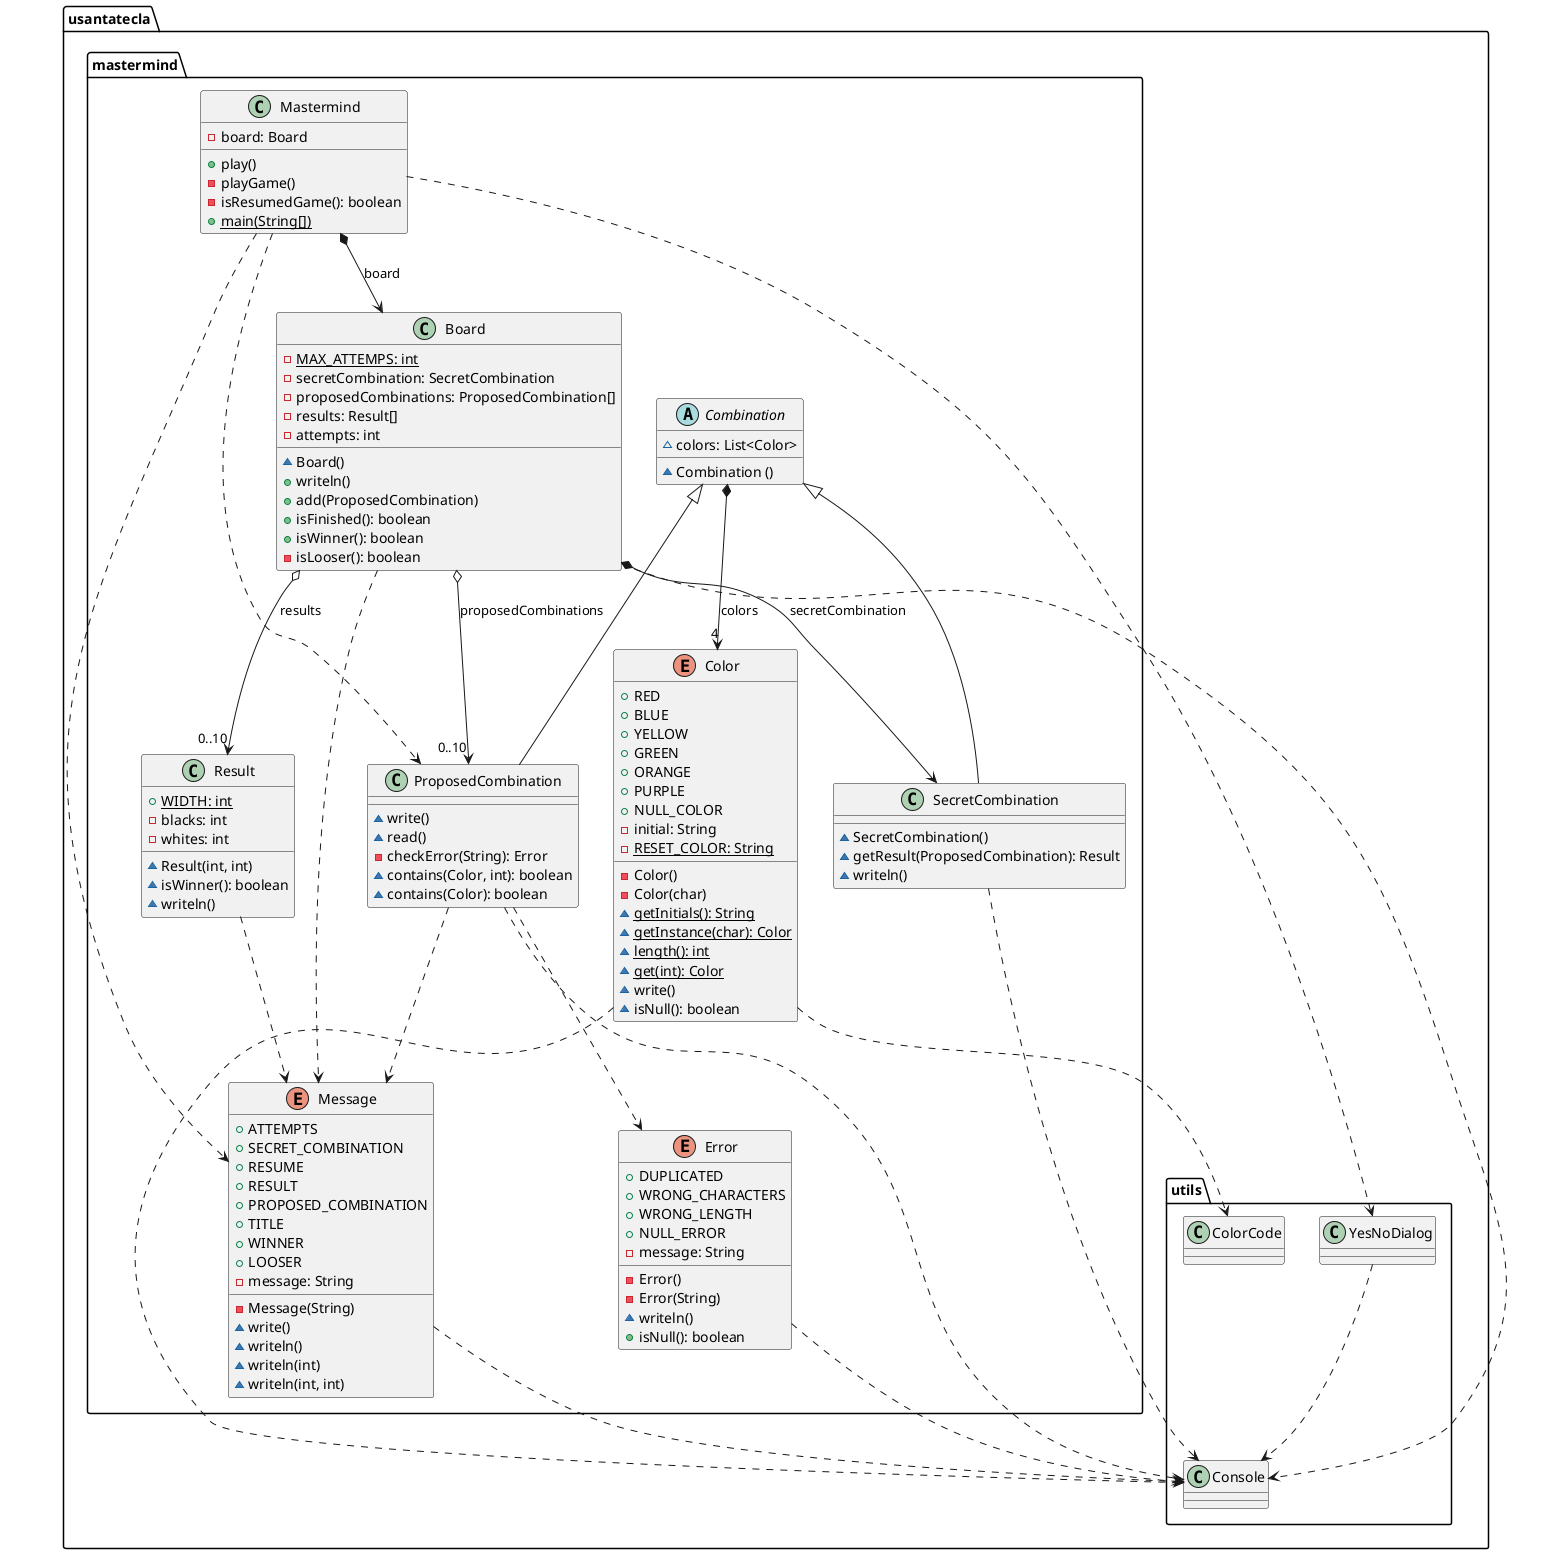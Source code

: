@startuml mastermind
package usantatecla.mastermind {
class Mastermind {
	- board: Board 
	+ play()
	- playGame()
	- isResumedGame(): boolean 
	+ {static} main(String[])
}


class Board {
  - MAX_ATTEMPS: {static} int 
  - secretCombination: SecretCombination 
  - proposedCombinations: ProposedCombination[] 
  - results: Result[] 
  - attempts: int 
  ~ Board()
  + writeln()
  + add(ProposedCombination)
  + isFinished(): boolean 
  + isWinner(): boolean 
  - isLooser(): boolean 
}

abstract class Combination {
	~ colors: List<Color> 
	~ Combination ()
}

class SecretCombination {
	~ SecretCombination()
	~ getResult(ProposedCombination): Result 
	~ writeln()
}

class ProposedCombination {
	~write()
	~read()
	- checkError(String): Error 
	~ contains(Color, int): boolean 
	~ contains(Color): boolean 
}

class Result{
	+ WIDTH: {static} int 
	- blacks: int 
	- whites: int 
	~ Result(int, int)
	~ isWinner(): boolean 
	~ writeln()
}

enum Color {
	+ RED
	+ BLUE
	+ YELLOW
	+ GREEN
	+ ORANGE
	+ PURPLE
	+ NULL_COLOR
	- initial: String 
	- RESET_COLOR: {static} String 
	- Color()
	- Color(char)
	~ {static} getInitials(): String 
	~ {static} getInstance(char): Color
	~ {static} length(): int 
	~ {static} get(int): Color 
	~ write()
	~ isNull(): boolean 
}

enum Error {
	+ DUPLICATED
	+ WRONG_CHARACTERS
	+ WRONG_LENGTH
	+ NULL_ERROR
	- message: String
	- Error()
	- Error(String)
	~ writeln()
	+ isNull(): boolean 
}

enum Message {
	+ ATTEMPTS
	+ SECRET_COMBINATION
	+ RESUME
	+ RESULT
	+ PROPOSED_COMBINATION
	+ TITLE
	+ WINNER
	+ LOOSER
	- message: String 
	- Message(String)
	~ write()
	~ writeln()
	~ writeln(int)
	~ writeln(int, int)
}



Mastermind *-down-> Board : board
Mastermind .down.> ProposedCombination
Board *-down-> SecretCombination : secretCombination
Board o-down-> "0..10" ProposedCombination : proposedCombinations
Board o-down-> "0..10" Result : results

Combination *-down-> "4" Color : colors
Combination <|-down- SecretCombination
Combination <|-down- ProposedCombination
ProposedCombination .down.> Error


Mastermind .down.> Message
Board .down.> Message
ProposedCombination .down.> Message
Result .down.> Message

}

package usantatecla.utils {

class Console {


}

class YesNoDialog {

}

}

YesNoDialog .down.> Console
Board .down.> Console
Color .down.> Console
Color .down.> usantatecla.utils.ColorCode
Error .down.> Console
Message .down.> Console
ProposedCombination .down.> Console
SecretCombination .down.> Console
Mastermind .down.> YesNoDialog
@enduml

@startuml usantatecla.utils
class  usantatecla.utils.ClosedInterval{
- min: int
- max: int
+ ClosedInterval(int, int)
+ includes(int): boolean
}

class  usantatecla.utils.ColorCode{
+ {static} RED: ColorCode
+ {static} BLUE: ColorCode
+ {static} YELLOW: ColorCode
+ {static} GREEN: ColorCode
+ {static} ORANGE: ColorCode
+ {static} PURPLE: ColorCode
+ {static} RESET_COLOR: ColorCode
- color: String
~ ColorCode(String)
+ getColor(): String
+ {static} getColorByIndex(int): String
}

class  usantatecla.utils.Console{
+ {static} console: Console
- bufferedReader: BufferedReader
+ {static} getInstance(): Console
+ readString(String): String
+ readString(): String
+ readInt(String): int
+ readChar(String): char
+ writeln()
+ write(String)
+ writeln(String)
+ write(char)
- writeError(String)
}
usantatecla.utils.Console *-down-> java.io.BufferedReader

class  usantatecla.utils.WithConsoleView{
# console: Console
# WithConsoleView()
}
usantatecla.utils.WithConsoleView *-down-> usantatecla.utils.Console

class  usantatecla.utils.YesNoDialog{
- {static} AFIRMATIVE: char
- {static} NEGATIVE: char
- {static} QUESTION: String
- {static} MESSAGE: String
+ YesNoDialog()
+ read(String): boolean
+ read(): boolean
- {static} isAfirmative(char): boolean
- {static} isNegative(char): boolean
}
usantatecla.utils.WithConsoleView <|-down- usantatecla.utils.YesNoDialog
@enduml
